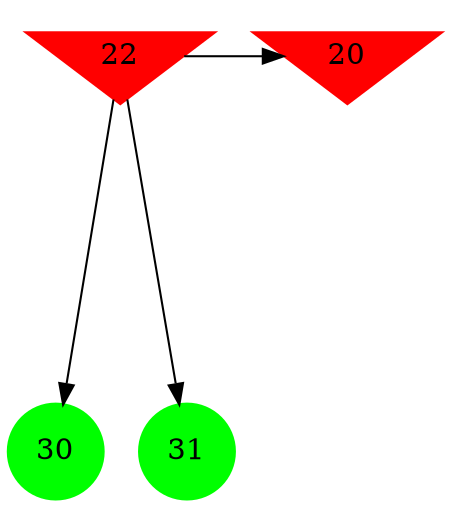 digraph brain {
	ranksep=2.0;
	20 [shape=invtriangle,style=filled,color=red];
	22 [shape=invtriangle,style=filled,color=red];
	30 [shape=circle,style=filled,color=green];
	31 [shape=circle,style=filled,color=green];
	22	->	31;
	22	->	30;
	22	->	20;
	{ rank=same; 20; 22; }
	{ rank=same; }
	{ rank=same; 30; 31; }
}
